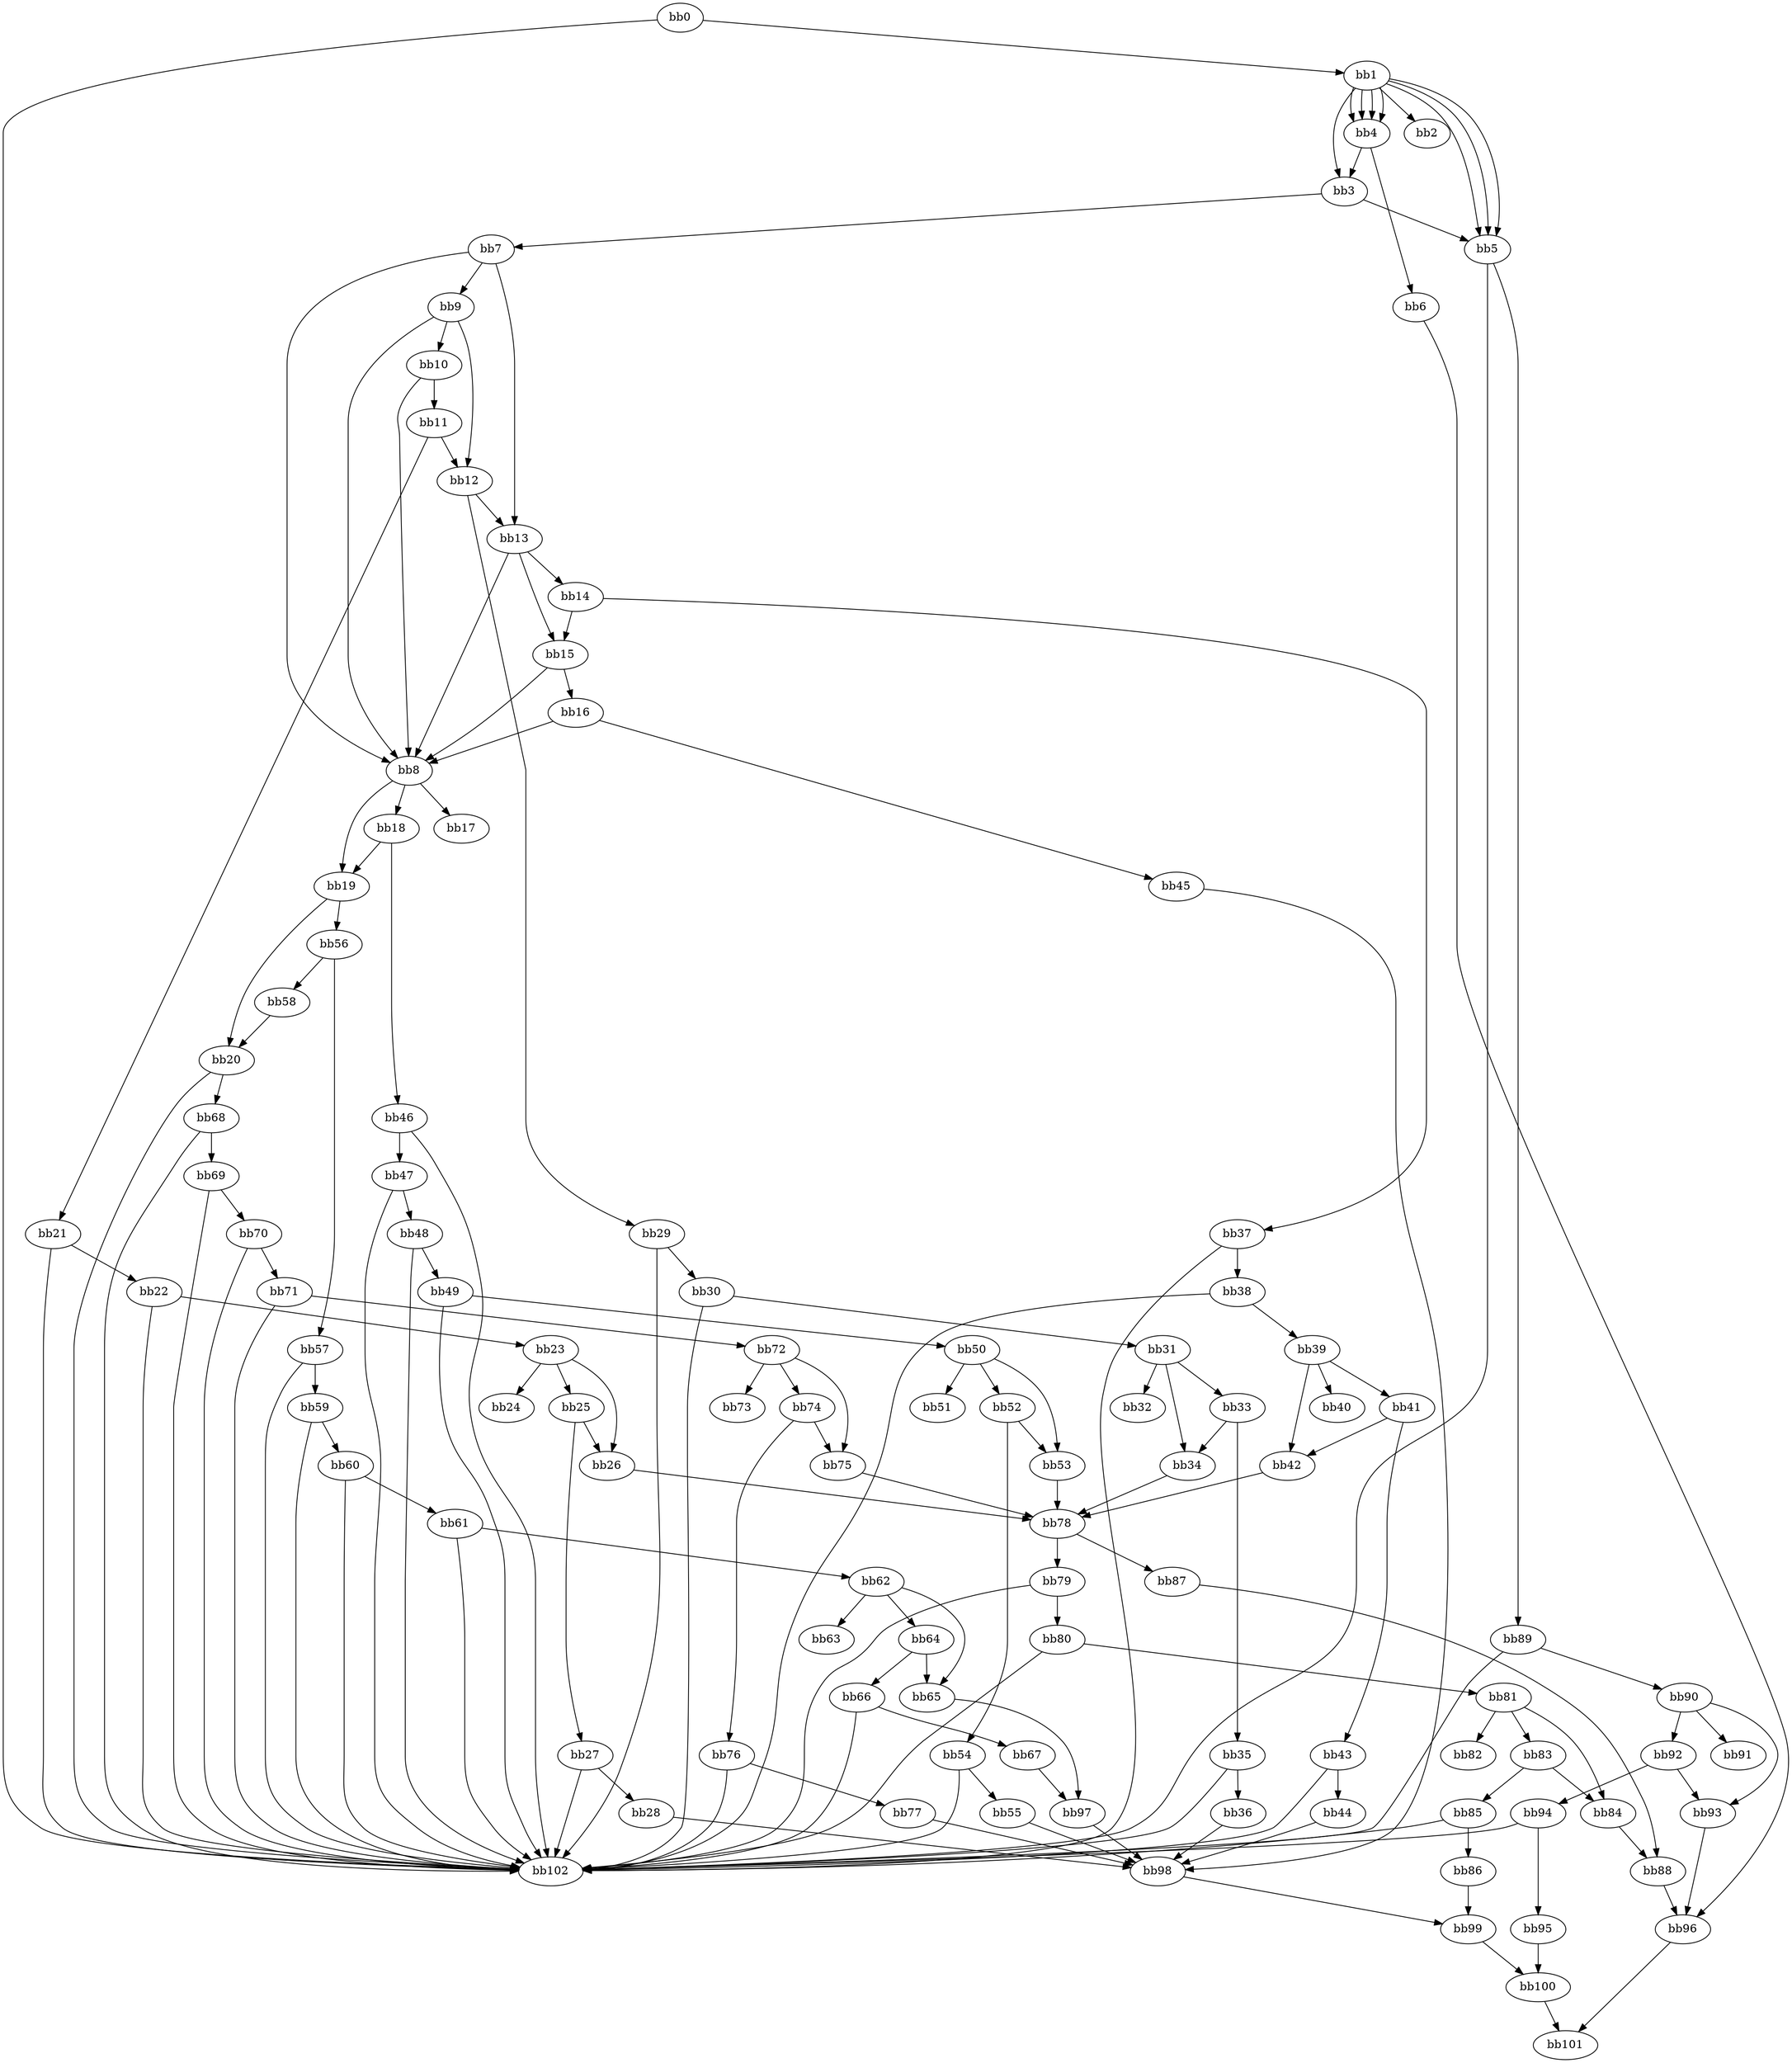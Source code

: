 digraph {
    0 [ label = "bb0\l" ]
    1 [ label = "bb1\l" ]
    2 [ label = "bb2\l" ]
    3 [ label = "bb3\l" ]
    4 [ label = "bb4\l" ]
    5 [ label = "bb5\l" ]
    6 [ label = "bb6\l" ]
    7 [ label = "bb7\l" ]
    8 [ label = "bb8\l" ]
    9 [ label = "bb9\l" ]
    10 [ label = "bb10\l" ]
    11 [ label = "bb11\l" ]
    12 [ label = "bb12\l" ]
    13 [ label = "bb13\l" ]
    14 [ label = "bb14\l" ]
    15 [ label = "bb15\l" ]
    16 [ label = "bb16\l" ]
    17 [ label = "bb17\l" ]
    18 [ label = "bb18\l" ]
    19 [ label = "bb19\l" ]
    20 [ label = "bb20\l" ]
    21 [ label = "bb21\l" ]
    22 [ label = "bb22\l" ]
    23 [ label = "bb23\l" ]
    24 [ label = "bb24\l" ]
    25 [ label = "bb25\l" ]
    26 [ label = "bb26\l" ]
    27 [ label = "bb27\l" ]
    28 [ label = "bb28\l" ]
    29 [ label = "bb29\l" ]
    30 [ label = "bb30\l" ]
    31 [ label = "bb31\l" ]
    32 [ label = "bb32\l" ]
    33 [ label = "bb33\l" ]
    34 [ label = "bb34\l" ]
    35 [ label = "bb35\l" ]
    36 [ label = "bb36\l" ]
    37 [ label = "bb37\l" ]
    38 [ label = "bb38\l" ]
    39 [ label = "bb39\l" ]
    40 [ label = "bb40\l" ]
    41 [ label = "bb41\l" ]
    42 [ label = "bb42\l" ]
    43 [ label = "bb43\l" ]
    44 [ label = "bb44\l" ]
    45 [ label = "bb45\l" ]
    46 [ label = "bb46\l" ]
    47 [ label = "bb47\l" ]
    48 [ label = "bb48\l" ]
    49 [ label = "bb49\l" ]
    50 [ label = "bb50\l" ]
    51 [ label = "bb51\l" ]
    52 [ label = "bb52\l" ]
    53 [ label = "bb53\l" ]
    54 [ label = "bb54\l" ]
    55 [ label = "bb55\l" ]
    56 [ label = "bb56\l" ]
    57 [ label = "bb57\l" ]
    58 [ label = "bb58\l" ]
    59 [ label = "bb59\l" ]
    60 [ label = "bb60\l" ]
    61 [ label = "bb61\l" ]
    62 [ label = "bb62\l" ]
    63 [ label = "bb63\l" ]
    64 [ label = "bb64\l" ]
    65 [ label = "bb65\l" ]
    66 [ label = "bb66\l" ]
    67 [ label = "bb67\l" ]
    68 [ label = "bb68\l" ]
    69 [ label = "bb69\l" ]
    70 [ label = "bb70\l" ]
    71 [ label = "bb71\l" ]
    72 [ label = "bb72\l" ]
    73 [ label = "bb73\l" ]
    74 [ label = "bb74\l" ]
    75 [ label = "bb75\l" ]
    76 [ label = "bb76\l" ]
    77 [ label = "bb77\l" ]
    78 [ label = "bb78\l" ]
    79 [ label = "bb79\l" ]
    80 [ label = "bb80\l" ]
    81 [ label = "bb81\l" ]
    82 [ label = "bb82\l" ]
    83 [ label = "bb83\l" ]
    84 [ label = "bb84\l" ]
    85 [ label = "bb85\l" ]
    86 [ label = "bb86\l" ]
    87 [ label = "bb87\l" ]
    88 [ label = "bb88\l" ]
    89 [ label = "bb89\l" ]
    90 [ label = "bb90\l" ]
    91 [ label = "bb91\l" ]
    92 [ label = "bb92\l" ]
    93 [ label = "bb93\l" ]
    94 [ label = "bb94\l" ]
    95 [ label = "bb95\l" ]
    96 [ label = "bb96\l" ]
    97 [ label = "bb97\l" ]
    98 [ label = "bb98\l" ]
    99 [ label = "bb99\l" ]
    100 [ label = "bb100\l" ]
    101 [ label = "bb101\l" ]
    102 [ label = "bb102\l" ]
    0 -> 1 [ ]
    0 -> 102 [ ]
    1 -> 2 [ ]
    1 -> 3 [ ]
    1 -> 4 [ ]
    1 -> 4 [ ]
    1 -> 4 [ ]
    1 -> 4 [ ]
    1 -> 5 [ ]
    1 -> 5 [ ]
    1 -> 5 [ ]
    3 -> 5 [ ]
    3 -> 7 [ ]
    4 -> 3 [ ]
    4 -> 6 [ ]
    5 -> 89 [ ]
    5 -> 102 [ ]
    6 -> 96 [ ]
    7 -> 8 [ ]
    7 -> 9 [ ]
    7 -> 13 [ ]
    8 -> 17 [ ]
    8 -> 18 [ ]
    8 -> 19 [ ]
    9 -> 8 [ ]
    9 -> 10 [ ]
    9 -> 12 [ ]
    10 -> 8 [ ]
    10 -> 11 [ ]
    11 -> 12 [ ]
    11 -> 21 [ ]
    12 -> 13 [ ]
    12 -> 29 [ ]
    13 -> 8 [ ]
    13 -> 14 [ ]
    13 -> 15 [ ]
    14 -> 15 [ ]
    14 -> 37 [ ]
    15 -> 8 [ ]
    15 -> 16 [ ]
    16 -> 8 [ ]
    16 -> 45 [ ]
    18 -> 19 [ ]
    18 -> 46 [ ]
    19 -> 20 [ ]
    19 -> 56 [ ]
    20 -> 68 [ ]
    20 -> 102 [ ]
    21 -> 22 [ ]
    21 -> 102 [ ]
    22 -> 23 [ ]
    22 -> 102 [ ]
    23 -> 24 [ ]
    23 -> 25 [ ]
    23 -> 26 [ ]
    25 -> 26 [ ]
    25 -> 27 [ ]
    26 -> 78 [ ]
    27 -> 28 [ ]
    27 -> 102 [ ]
    28 -> 98 [ ]
    29 -> 30 [ ]
    29 -> 102 [ ]
    30 -> 31 [ ]
    30 -> 102 [ ]
    31 -> 32 [ ]
    31 -> 33 [ ]
    31 -> 34 [ ]
    33 -> 34 [ ]
    33 -> 35 [ ]
    34 -> 78 [ ]
    35 -> 36 [ ]
    35 -> 102 [ ]
    36 -> 98 [ ]
    37 -> 38 [ ]
    37 -> 102 [ ]
    38 -> 39 [ ]
    38 -> 102 [ ]
    39 -> 40 [ ]
    39 -> 41 [ ]
    39 -> 42 [ ]
    41 -> 42 [ ]
    41 -> 43 [ ]
    42 -> 78 [ ]
    43 -> 44 [ ]
    43 -> 102 [ ]
    44 -> 98 [ ]
    45 -> 98 [ ]
    46 -> 47 [ ]
    46 -> 102 [ ]
    47 -> 48 [ ]
    47 -> 102 [ ]
    48 -> 49 [ ]
    48 -> 102 [ ]
    49 -> 50 [ ]
    49 -> 102 [ ]
    50 -> 51 [ ]
    50 -> 52 [ ]
    50 -> 53 [ ]
    52 -> 53 [ ]
    52 -> 54 [ ]
    53 -> 78 [ ]
    54 -> 55 [ ]
    54 -> 102 [ ]
    55 -> 98 [ ]
    56 -> 57 [ ]
    56 -> 58 [ ]
    57 -> 59 [ ]
    57 -> 102 [ ]
    58 -> 20 [ ]
    59 -> 60 [ ]
    59 -> 102 [ ]
    60 -> 61 [ ]
    60 -> 102 [ ]
    61 -> 62 [ ]
    61 -> 102 [ ]
    62 -> 63 [ ]
    62 -> 64 [ ]
    62 -> 65 [ ]
    64 -> 65 [ ]
    64 -> 66 [ ]
    65 -> 97 [ ]
    66 -> 67 [ ]
    66 -> 102 [ ]
    67 -> 97 [ ]
    68 -> 69 [ ]
    68 -> 102 [ ]
    69 -> 70 [ ]
    69 -> 102 [ ]
    70 -> 71 [ ]
    70 -> 102 [ ]
    71 -> 72 [ ]
    71 -> 102 [ ]
    72 -> 73 [ ]
    72 -> 74 [ ]
    72 -> 75 [ ]
    74 -> 75 [ ]
    74 -> 76 [ ]
    75 -> 78 [ ]
    76 -> 77 [ ]
    76 -> 102 [ ]
    77 -> 98 [ ]
    78 -> 79 [ ]
    78 -> 87 [ ]
    79 -> 80 [ ]
    79 -> 102 [ ]
    80 -> 81 [ ]
    80 -> 102 [ ]
    81 -> 82 [ ]
    81 -> 83 [ ]
    81 -> 84 [ ]
    83 -> 84 [ ]
    83 -> 85 [ ]
    84 -> 88 [ ]
    85 -> 86 [ ]
    85 -> 102 [ ]
    86 -> 99 [ ]
    87 -> 88 [ ]
    88 -> 96 [ ]
    89 -> 90 [ ]
    89 -> 102 [ ]
    90 -> 91 [ ]
    90 -> 92 [ ]
    90 -> 93 [ ]
    92 -> 93 [ ]
    92 -> 94 [ ]
    93 -> 96 [ ]
    94 -> 95 [ ]
    94 -> 102 [ ]
    95 -> 100 [ ]
    96 -> 101 [ ]
    97 -> 98 [ ]
    98 -> 99 [ ]
    99 -> 100 [ ]
    100 -> 101 [ ]
}

